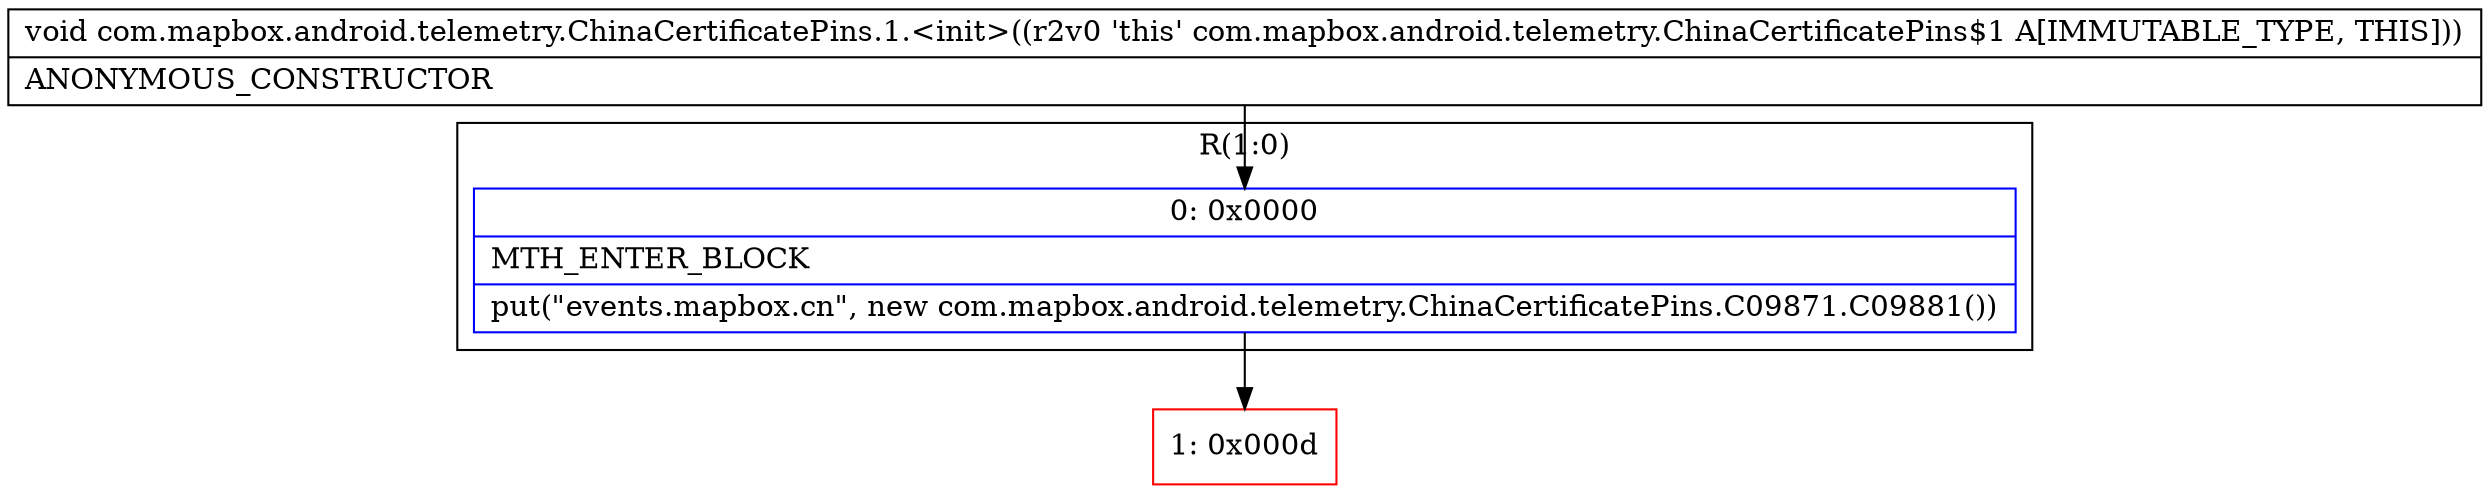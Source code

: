 digraph "CFG forcom.mapbox.android.telemetry.ChinaCertificatePins.1.\<init\>()V" {
subgraph cluster_Region_448051668 {
label = "R(1:0)";
node [shape=record,color=blue];
Node_0 [shape=record,label="{0\:\ 0x0000|MTH_ENTER_BLOCK\l|put(\"events.mapbox.cn\", new com.mapbox.android.telemetry.ChinaCertificatePins.C09871.C09881())\l}"];
}
Node_1 [shape=record,color=red,label="{1\:\ 0x000d}"];
MethodNode[shape=record,label="{void com.mapbox.android.telemetry.ChinaCertificatePins.1.\<init\>((r2v0 'this' com.mapbox.android.telemetry.ChinaCertificatePins$1 A[IMMUTABLE_TYPE, THIS]))  | ANONYMOUS_CONSTRUCTOR\l}"];
MethodNode -> Node_0;
Node_0 -> Node_1;
}

